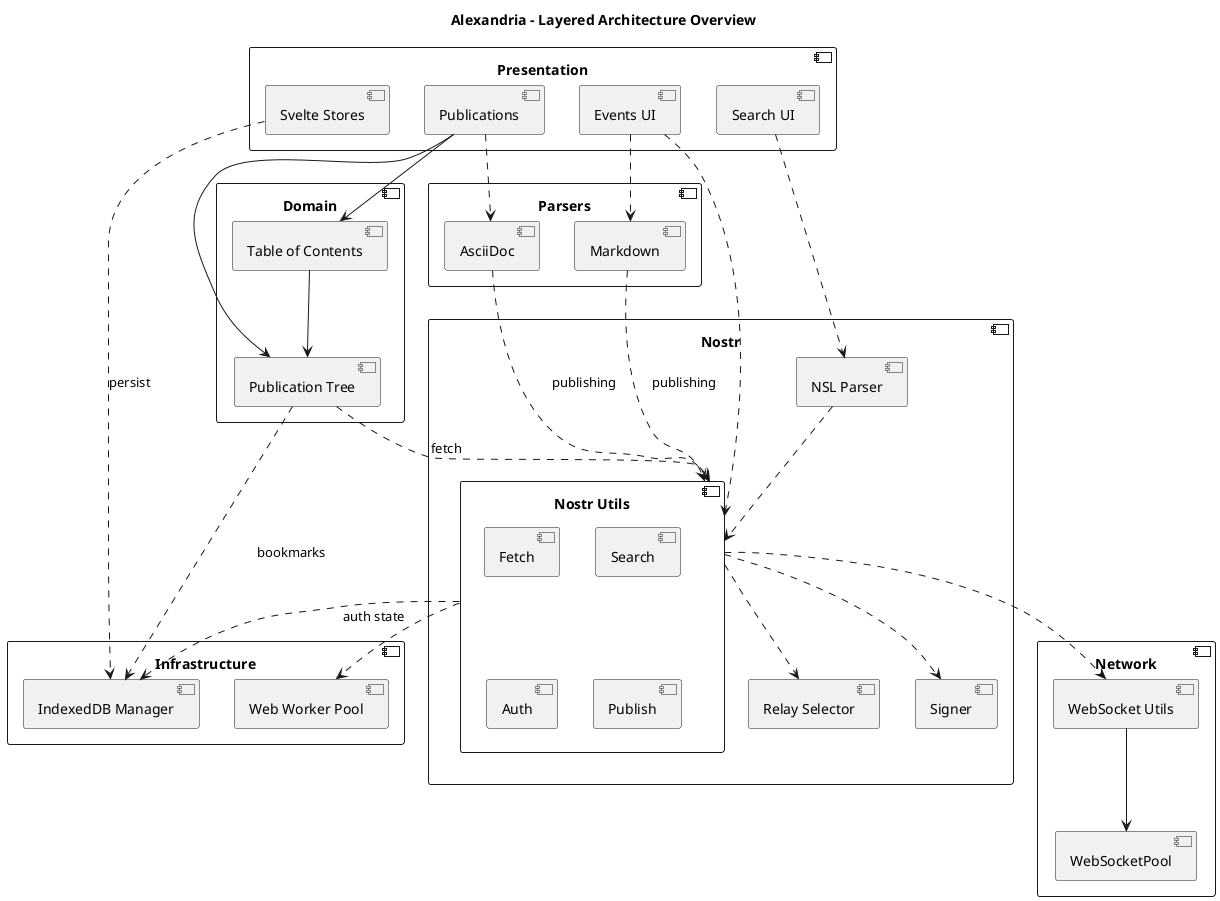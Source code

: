 @startuml architecture-overview
title Alexandria - Layered Architecture Overview

component "Presentation" {
  [Publications]
  [Events UI]
  [Search UI]
  [Svelte Stores]
}

component "Domain" {
  [Publication Tree]
  [Table of Contents]
}

component "Nostr" {
  [Relay Selector]
  component "Nostr Utils" {
    [Fetch]
    [Search]
    [Auth]
    [Publish]
  }
  [NSL Parser]
  [Signer]
} 

component "Network" {
  [WebSocketPool]
  [WebSocket Utils]
}

component "Infrastructure" {
  [Web Worker Pool]
  [IndexedDB Manager]
}

component "Parsers" {
  [AsciiDoc]
  [Markdown]
}

[Publications] --> [Publication Tree]
[Publications] --> [Table of Contents]
[Publications] ..> [AsciiDoc]
[Events UI] ..> [Nostr Utils]
[Events UI] ..> [Markdown]
[Search UI] ..> [NSL Parser]
[Svelte Stores] ..> [IndexedDB Manager] : persist

[Publication Tree]
[Table of Contents] --> [Publication Tree]
[Publication Tree] ..> [IndexedDB Manager] : bookmarks
[Publication Tree] ..> [Nostr Utils] : fetch

[AsciiDoc] ..> [Nostr Utils] : publishing
[Markdown] ..> [Nostr Utils] : publishing

[WebSocket Utils] --> [WebSocketPool]
[Nostr Utils] ..> [Relay Selector]
[Nostr Utils] ..> [WebSocket Utils]
[Nostr Utils] ..> [Web Worker Pool]
[Nostr Utils] ..> [IndexedDB Manager] : auth state
[Nostr Utils] ..> [Signer]
[NSL Parser] ..> [Nostr Utils]

@enduml
